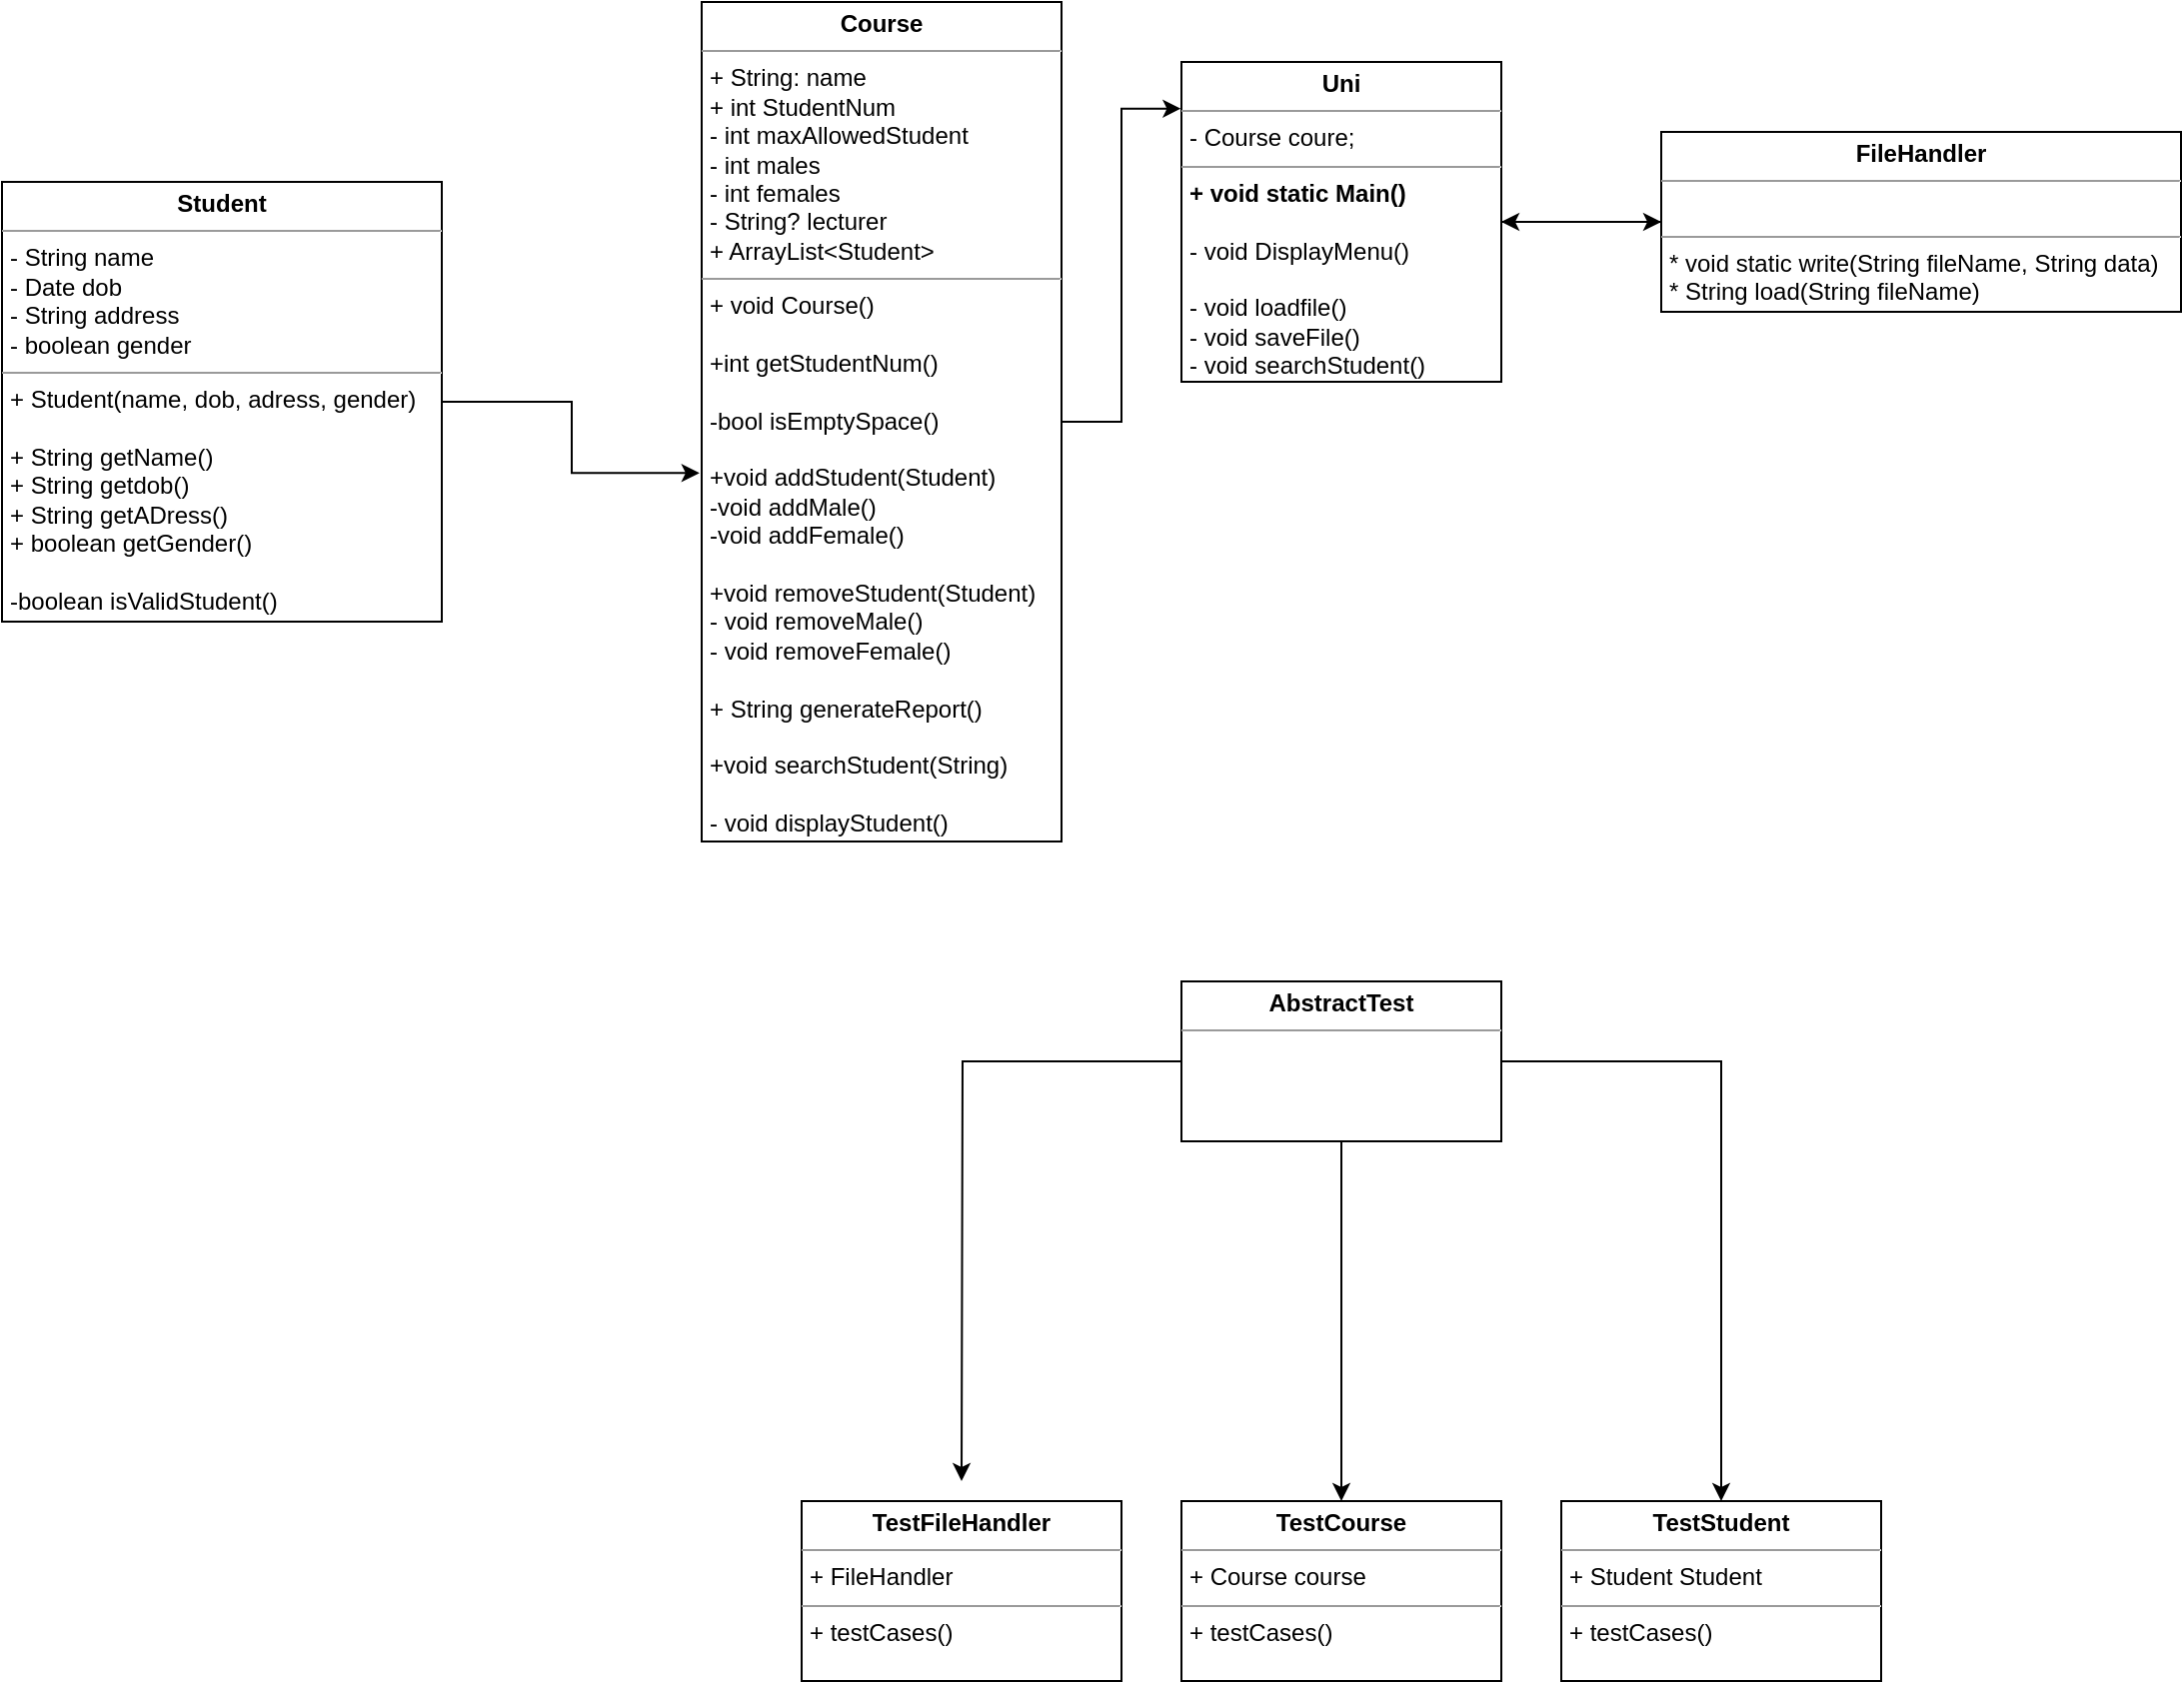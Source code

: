 <mxfile version="14.5.1" type="device"><diagram id="Kt1eOMIPLDP07Cyjg3DI" name="Page-1"><mxGraphModel dx="2018" dy="1869" grid="1" gridSize="10" guides="1" tooltips="1" connect="1" arrows="1" fold="1" page="1" pageScale="1" pageWidth="827" pageHeight="1169" math="0" shadow="0"><root><mxCell id="0"/><mxCell id="1" parent="0"/><mxCell id="UKTHb_x_9D5Nfi7zoMuA-8" style="edgeStyle=orthogonalEdgeStyle;rounded=0;orthogonalLoop=1;jettySize=auto;html=1;entryX=-0.002;entryY=0.146;entryDx=0;entryDy=0;entryPerimeter=0;" parent="1" source="UKTHb_x_9D5Nfi7zoMuA-1" target="UKTHb_x_9D5Nfi7zoMuA-4" edge="1"><mxGeometry relative="1" as="geometry"/></mxCell><mxCell id="UKTHb_x_9D5Nfi7zoMuA-1" value="&lt;p style=&quot;margin: 0px ; margin-top: 4px ; text-align: center&quot;&gt;&lt;b&gt;Course&lt;/b&gt;&lt;/p&gt;&lt;hr size=&quot;1&quot;&gt;&lt;p style=&quot;margin: 0px ; margin-left: 4px&quot;&gt;+ String: name&lt;/p&gt;&lt;p style=&quot;margin: 0px ; margin-left: 4px&quot;&gt;+ int StudentNum&lt;/p&gt;&lt;p style=&quot;margin: 0px ; margin-left: 4px&quot;&gt;- int maxAllowedStudent&lt;/p&gt;&lt;p style=&quot;margin: 0px ; margin-left: 4px&quot;&gt;- int males&lt;/p&gt;&lt;p style=&quot;margin: 0px ; margin-left: 4px&quot;&gt;- int females&lt;/p&gt;&lt;p style=&quot;margin: 0px ; margin-left: 4px&quot;&gt;- String? lecturer&lt;/p&gt;&lt;p style=&quot;margin: 0px ; margin-left: 4px&quot;&gt;+ ArrayList&amp;lt;Student&amp;gt;&lt;/p&gt;&lt;hr size=&quot;1&quot;&gt;&lt;p style=&quot;margin: 0px ; margin-left: 4px&quot;&gt;+ void Course()&lt;/p&gt;&lt;p style=&quot;margin: 0px ; margin-left: 4px&quot;&gt;&lt;br&gt;&lt;/p&gt;&lt;p style=&quot;margin: 0px ; margin-left: 4px&quot;&gt;+int getStudentNum()&lt;/p&gt;&lt;p style=&quot;margin: 0px ; margin-left: 4px&quot;&gt;&lt;br&gt;&lt;/p&gt;&lt;p style=&quot;margin: 0px ; margin-left: 4px&quot;&gt;-bool isEmptySpace()&lt;/p&gt;&lt;p style=&quot;margin: 0px ; margin-left: 4px&quot;&gt;&lt;br&gt;&lt;/p&gt;&lt;p style=&quot;margin: 0px ; margin-left: 4px&quot;&gt;+void addStudent(Student)&lt;/p&gt;&lt;p style=&quot;margin: 0px ; margin-left: 4px&quot;&gt;-void addMale()&lt;/p&gt;&lt;p style=&quot;margin: 0px ; margin-left: 4px&quot;&gt;-void addFemale()&lt;/p&gt;&lt;p style=&quot;margin: 0px ; margin-left: 4px&quot;&gt;&lt;br&gt;&lt;/p&gt;&lt;p style=&quot;margin: 0px ; margin-left: 4px&quot;&gt;+void removeStudent(Student)&lt;/p&gt;&lt;p style=&quot;margin: 0px ; margin-left: 4px&quot;&gt;- void removeMale()&lt;/p&gt;&lt;p style=&quot;margin: 0px ; margin-left: 4px&quot;&gt;- void removeFemale()&lt;/p&gt;&lt;p style=&quot;margin: 0px ; margin-left: 4px&quot;&gt;&lt;br&gt;&lt;/p&gt;&lt;p style=&quot;margin: 0px ; margin-left: 4px&quot;&gt;+ String generateReport()&lt;/p&gt;&lt;p style=&quot;margin: 0px ; margin-left: 4px&quot;&gt;&lt;br&gt;&lt;/p&gt;&lt;p style=&quot;margin: 0px ; margin-left: 4px&quot;&gt;+void searchStudent(String)&lt;/p&gt;&lt;p style=&quot;margin: 0px ; margin-left: 4px&quot;&gt;&lt;br&gt;&lt;/p&gt;&lt;p style=&quot;margin: 0px ; margin-left: 4px&quot;&gt;- void displayStudent()&lt;/p&gt;" style="verticalAlign=top;align=left;overflow=fill;fontSize=12;fontFamily=Helvetica;html=1;" parent="1" vertex="1"><mxGeometry x="-120" y="-360" width="180" height="420" as="geometry"/></mxCell><mxCell id="UKTHb_x_9D5Nfi7zoMuA-9" style="edgeStyle=orthogonalEdgeStyle;rounded=0;orthogonalLoop=1;jettySize=auto;html=1;entryX=-0.006;entryY=0.561;entryDx=0;entryDy=0;entryPerimeter=0;" parent="1" source="UKTHb_x_9D5Nfi7zoMuA-2" target="UKTHb_x_9D5Nfi7zoMuA-1" edge="1"><mxGeometry relative="1" as="geometry"/></mxCell><mxCell id="UKTHb_x_9D5Nfi7zoMuA-2" value="&lt;p style=&quot;margin: 0px ; margin-top: 4px ; text-align: center&quot;&gt;&lt;b&gt;Student&lt;/b&gt;&lt;/p&gt;&lt;hr size=&quot;1&quot;&gt;&lt;p style=&quot;margin: 0px ; margin-left: 4px&quot;&gt;- String name&lt;/p&gt;&lt;p style=&quot;margin: 0px ; margin-left: 4px&quot;&gt;- Date dob&lt;/p&gt;&lt;p style=&quot;margin: 0px ; margin-left: 4px&quot;&gt;- String address&lt;/p&gt;&lt;p style=&quot;margin: 0px ; margin-left: 4px&quot;&gt;- boolean gender&lt;/p&gt;&lt;hr size=&quot;1&quot;&gt;&lt;p style=&quot;margin: 0px ; margin-left: 4px&quot;&gt;+ Student(name, dob, adress, gender)&lt;/p&gt;&lt;p style=&quot;margin: 0px ; margin-left: 4px&quot;&gt;&lt;br&gt;&lt;/p&gt;&lt;p style=&quot;margin: 0px ; margin-left: 4px&quot;&gt;+ String getName()&lt;/p&gt;&lt;p style=&quot;margin: 0px ; margin-left: 4px&quot;&gt;+ String getdob()&lt;/p&gt;&lt;p style=&quot;margin: 0px ; margin-left: 4px&quot;&gt;+ String getADress()&lt;/p&gt;&lt;p style=&quot;margin: 0px ; margin-left: 4px&quot;&gt;+ boolean getGender()&lt;/p&gt;&lt;p style=&quot;margin: 0px ; margin-left: 4px&quot;&gt;&lt;br&gt;&lt;/p&gt;&lt;p style=&quot;margin: 0px ; margin-left: 4px&quot;&gt;-boolean isValidStudent()&lt;/p&gt;" style="verticalAlign=top;align=left;overflow=fill;fontSize=12;fontFamily=Helvetica;html=1;" parent="1" vertex="1"><mxGeometry x="-470" y="-270" width="220" height="220" as="geometry"/></mxCell><mxCell id="UKTHb_x_9D5Nfi7zoMuA-20" style="edgeStyle=orthogonalEdgeStyle;rounded=0;orthogonalLoop=1;jettySize=auto;html=1;exitX=0;exitY=0.5;exitDx=0;exitDy=0;" parent="1" source="UKTHb_x_9D5Nfi7zoMuA-3" target="UKTHb_x_9D5Nfi7zoMuA-4" edge="1"><mxGeometry relative="1" as="geometry"/></mxCell><mxCell id="UKTHb_x_9D5Nfi7zoMuA-3" value="&lt;p style=&quot;margin: 0px ; margin-top: 4px ; text-align: center&quot;&gt;&lt;b&gt;FileHandler&lt;/b&gt;&lt;/p&gt;&lt;hr size=&quot;1&quot;&gt;&lt;p style=&quot;margin: 0px ; margin-left: 4px&quot;&gt;&lt;br&gt;&lt;/p&gt;&lt;hr size=&quot;1&quot;&gt;&lt;p style=&quot;margin: 0px ; margin-left: 4px&quot;&gt;* void static write(String fileName, String data)&lt;/p&gt;&lt;p style=&quot;margin: 0px ; margin-left: 4px&quot;&gt;* String load(String fileName)&lt;/p&gt;" style="verticalAlign=top;align=left;overflow=fill;fontSize=12;fontFamily=Helvetica;html=1;" parent="1" vertex="1"><mxGeometry x="360" y="-295" width="260" height="90" as="geometry"/></mxCell><mxCell id="UKTHb_x_9D5Nfi7zoMuA-19" style="edgeStyle=orthogonalEdgeStyle;rounded=0;orthogonalLoop=1;jettySize=auto;html=1;entryX=0;entryY=0.5;entryDx=0;entryDy=0;" parent="1" source="UKTHb_x_9D5Nfi7zoMuA-4" target="UKTHb_x_9D5Nfi7zoMuA-3" edge="1"><mxGeometry relative="1" as="geometry"/></mxCell><mxCell id="UKTHb_x_9D5Nfi7zoMuA-4" value="&lt;p style=&quot;margin: 0px ; margin-top: 4px ; text-align: center&quot;&gt;&lt;b&gt;Uni&lt;/b&gt;&lt;/p&gt;&lt;hr size=&quot;1&quot;&gt;&lt;p style=&quot;margin: 0px ; margin-left: 4px&quot;&gt;- Course coure;&lt;/p&gt;&lt;hr size=&quot;1&quot;&gt;&lt;p style=&quot;margin: 0px ; margin-left: 4px&quot;&gt;&lt;b&gt;+ void static Main()&lt;/b&gt;&lt;br&gt;&lt;br&gt;- void DisplayMenu()&lt;/p&gt;&lt;p style=&quot;margin: 0px ; margin-left: 4px&quot;&gt;&lt;br&gt;&lt;/p&gt;&lt;p style=&quot;margin: 0px ; margin-left: 4px&quot;&gt;- void loadfile()&lt;/p&gt;&lt;p style=&quot;margin: 0px ; margin-left: 4px&quot;&gt;- void saveFile()&lt;/p&gt;&lt;p style=&quot;margin: 0px ; margin-left: 4px&quot;&gt;- void searchStudent()&lt;/p&gt;&lt;p style=&quot;margin: 0px ; margin-left: 4px&quot;&gt;&lt;br&gt;&lt;/p&gt;&lt;p style=&quot;margin: 0px ; margin-left: 4px&quot;&gt;&lt;br&gt;&lt;/p&gt;" style="verticalAlign=top;align=left;overflow=fill;fontSize=12;fontFamily=Helvetica;html=1;" parent="1" vertex="1"><mxGeometry x="120" y="-330" width="160" height="160" as="geometry"/></mxCell><mxCell id="UKTHb_x_9D5Nfi7zoMuA-16" style="edgeStyle=orthogonalEdgeStyle;rounded=0;orthogonalLoop=1;jettySize=auto;html=1;" parent="1" source="UKTHb_x_9D5Nfi7zoMuA-10" edge="1"><mxGeometry relative="1" as="geometry"><mxPoint x="10" y="380" as="targetPoint"/></mxGeometry></mxCell><mxCell id="UKTHb_x_9D5Nfi7zoMuA-17" style="edgeStyle=orthogonalEdgeStyle;rounded=0;orthogonalLoop=1;jettySize=auto;html=1;entryX=0.5;entryY=0;entryDx=0;entryDy=0;" parent="1" source="UKTHb_x_9D5Nfi7zoMuA-10" target="UKTHb_x_9D5Nfi7zoMuA-14" edge="1"><mxGeometry relative="1" as="geometry"/></mxCell><mxCell id="UKTHb_x_9D5Nfi7zoMuA-18" style="edgeStyle=orthogonalEdgeStyle;rounded=0;orthogonalLoop=1;jettySize=auto;html=1;entryX=0.5;entryY=0;entryDx=0;entryDy=0;" parent="1" source="UKTHb_x_9D5Nfi7zoMuA-10" target="UKTHb_x_9D5Nfi7zoMuA-15" edge="1"><mxGeometry relative="1" as="geometry"/></mxCell><mxCell id="UKTHb_x_9D5Nfi7zoMuA-10" value="&lt;p style=&quot;margin: 0px ; margin-top: 4px ; text-align: center&quot;&gt;&lt;b&gt;AbstractTest&lt;/b&gt;&lt;/p&gt;&lt;hr size=&quot;1&quot;&gt;&lt;p style=&quot;margin: 0px ; margin-left: 4px&quot;&gt;&lt;br&gt;&lt;/p&gt;" style="verticalAlign=top;align=left;overflow=fill;fontSize=12;fontFamily=Helvetica;html=1;" parent="1" vertex="1"><mxGeometry x="120" y="130" width="160" height="80" as="geometry"/></mxCell><mxCell id="UKTHb_x_9D5Nfi7zoMuA-13" value="&lt;p style=&quot;margin: 0px ; margin-top: 4px ; text-align: center&quot;&gt;&lt;b&gt;TestFileHandler&lt;/b&gt;&lt;/p&gt;&lt;hr size=&quot;1&quot;&gt;&lt;p style=&quot;margin: 0px ; margin-left: 4px&quot;&gt;+ FileHandler&lt;/p&gt;&lt;hr size=&quot;1&quot;&gt;&lt;p style=&quot;margin: 0px ; margin-left: 4px&quot;&gt;+ testCases()&lt;/p&gt;" style="verticalAlign=top;align=left;overflow=fill;fontSize=12;fontFamily=Helvetica;html=1;" parent="1" vertex="1"><mxGeometry x="-70" y="390" width="160" height="90" as="geometry"/></mxCell><mxCell id="UKTHb_x_9D5Nfi7zoMuA-14" value="&lt;p style=&quot;margin: 0px ; margin-top: 4px ; text-align: center&quot;&gt;&lt;b&gt;TestCourse&lt;/b&gt;&lt;/p&gt;&lt;hr size=&quot;1&quot;&gt;&lt;p style=&quot;margin: 0px ; margin-left: 4px&quot;&gt;+ Course course&lt;/p&gt;&lt;hr size=&quot;1&quot;&gt;&lt;p style=&quot;margin: 0px ; margin-left: 4px&quot;&gt;+ testCases()&lt;/p&gt;" style="verticalAlign=top;align=left;overflow=fill;fontSize=12;fontFamily=Helvetica;html=1;" parent="1" vertex="1"><mxGeometry x="120" y="390" width="160" height="90" as="geometry"/></mxCell><mxCell id="UKTHb_x_9D5Nfi7zoMuA-15" value="&lt;p style=&quot;margin: 0px ; margin-top: 4px ; text-align: center&quot;&gt;&lt;b&gt;TestStudent&lt;/b&gt;&lt;/p&gt;&lt;hr size=&quot;1&quot;&gt;&lt;p style=&quot;margin: 0px ; margin-left: 4px&quot;&gt;+ Student Student&lt;/p&gt;&lt;hr size=&quot;1&quot;&gt;&lt;p style=&quot;margin: 0px ; margin-left: 4px&quot;&gt;+ testCases()&lt;/p&gt;" style="verticalAlign=top;align=left;overflow=fill;fontSize=12;fontFamily=Helvetica;html=1;" parent="1" vertex="1"><mxGeometry x="310" y="390" width="160" height="90" as="geometry"/></mxCell></root></mxGraphModel></diagram></mxfile>